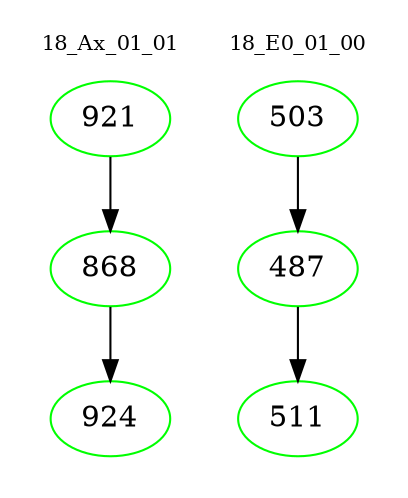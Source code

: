 digraph{
subgraph cluster_0 {
color = white
label = "18_Ax_01_01";
fontsize=10;
T0_921 [label="921", color="green"]
T0_921 -> T0_868 [color="black"]
T0_868 [label="868", color="green"]
T0_868 -> T0_924 [color="black"]
T0_924 [label="924", color="green"]
}
subgraph cluster_1 {
color = white
label = "18_E0_01_00";
fontsize=10;
T1_503 [label="503", color="green"]
T1_503 -> T1_487 [color="black"]
T1_487 [label="487", color="green"]
T1_487 -> T1_511 [color="black"]
T1_511 [label="511", color="green"]
}
}
